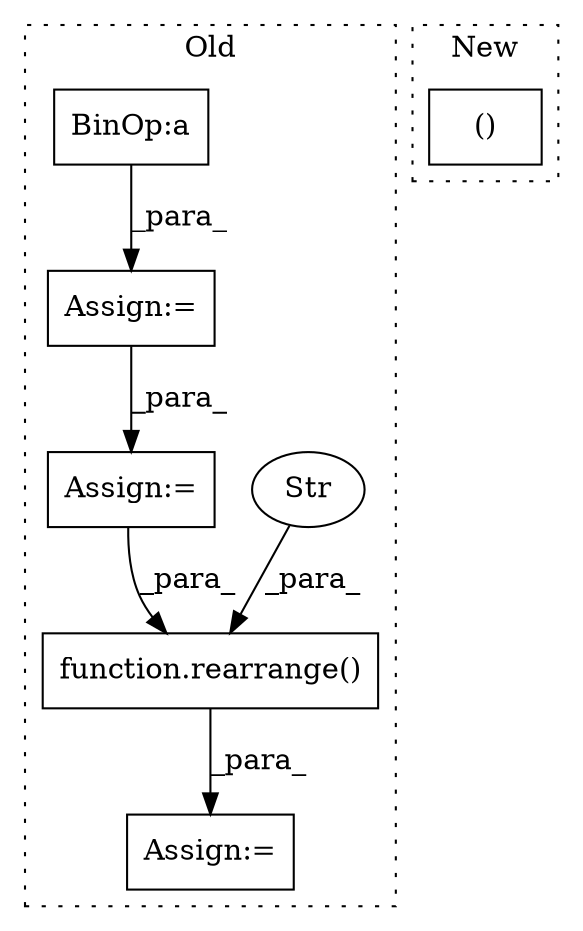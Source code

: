 digraph G {
subgraph cluster0 {
1 [label="function.rearrange()" a="75" s="2222,2315" l="10,91" shape="box"];
3 [label="Str" a="66" s="2291" l="24" shape="ellipse"];
4 [label="Assign:=" a="68" s="2770" l="3" shape="box"];
5 [label="Assign:=" a="68" s="2039" l="3" shape="box"];
6 [label="BinOp:a" a="82" s="1816" l="3" shape="box"];
7 [label="Assign:=" a="68" s="1795" l="3" shape="box"];
label = "Old";
style="dotted";
}
subgraph cluster1 {
2 [label="()" a="54" s="1334" l="22" shape="box"];
label = "New";
style="dotted";
}
1 -> 4 [label="_para_"];
3 -> 1 [label="_para_"];
5 -> 1 [label="_para_"];
6 -> 7 [label="_para_"];
7 -> 5 [label="_para_"];
}